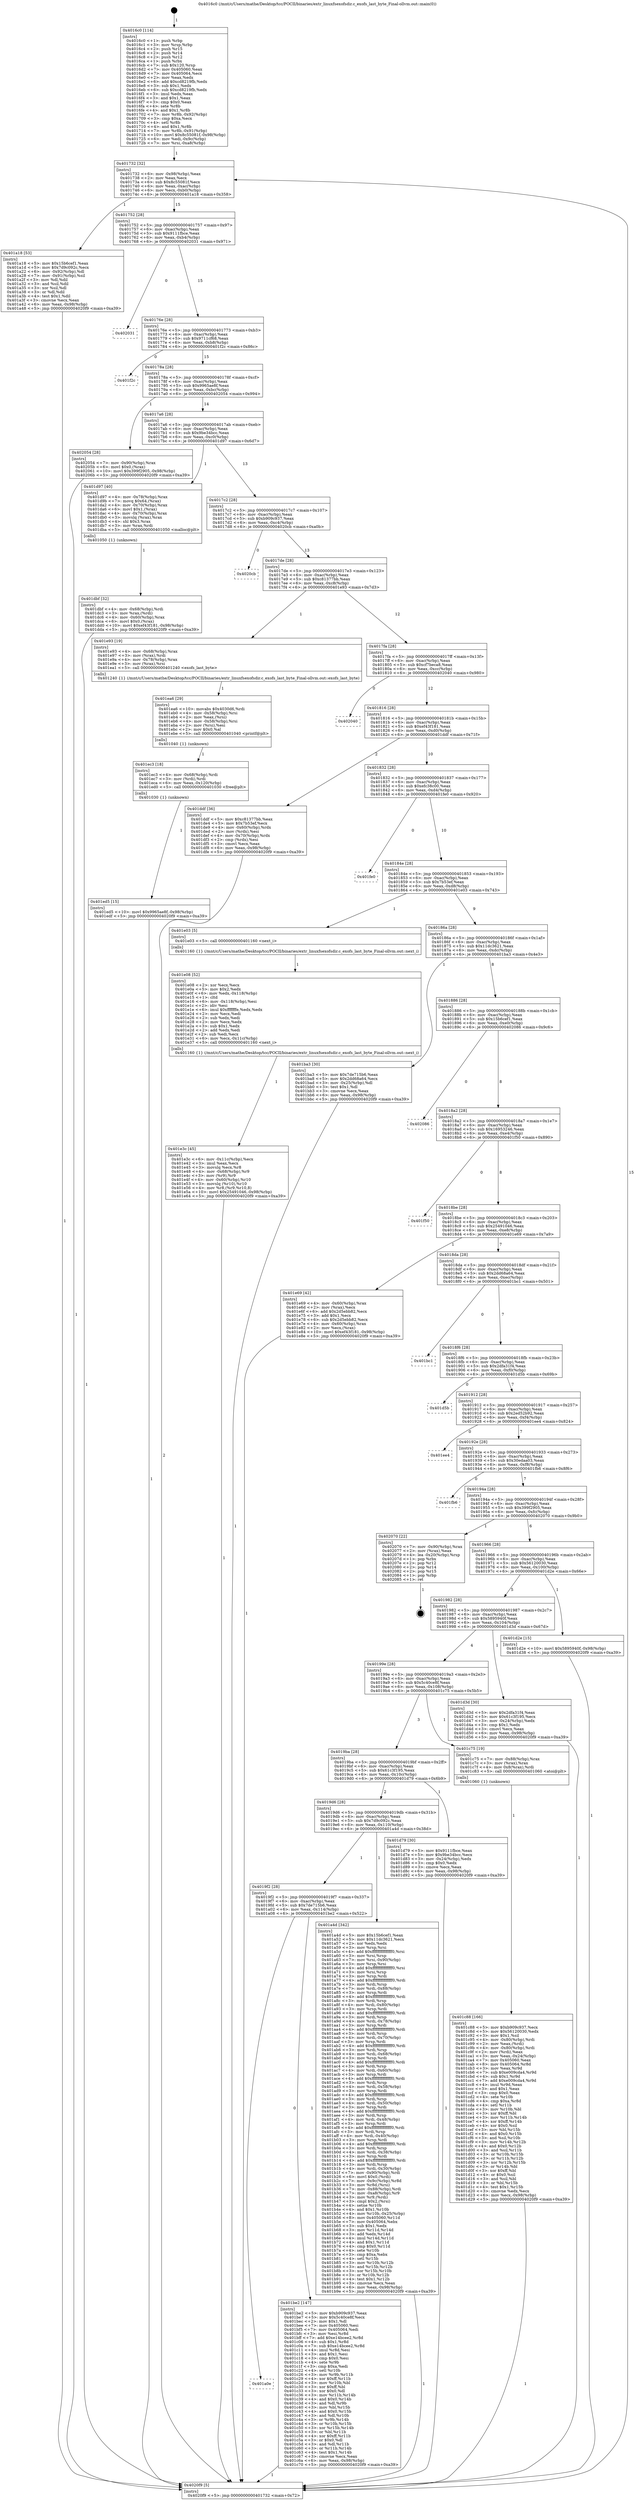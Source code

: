 digraph "0x4016c0" {
  label = "0x4016c0 (/mnt/c/Users/mathe/Desktop/tcc/POCII/binaries/extr_linuxfsexofsdir.c_exofs_last_byte_Final-ollvm.out::main(0))"
  labelloc = "t"
  node[shape=record]

  Entry [label="",width=0.3,height=0.3,shape=circle,fillcolor=black,style=filled]
  "0x401732" [label="{
     0x401732 [32]\l
     | [instrs]\l
     &nbsp;&nbsp;0x401732 \<+6\>: mov -0x98(%rbp),%eax\l
     &nbsp;&nbsp;0x401738 \<+2\>: mov %eax,%ecx\l
     &nbsp;&nbsp;0x40173a \<+6\>: sub $0x8c55081f,%ecx\l
     &nbsp;&nbsp;0x401740 \<+6\>: mov %eax,-0xac(%rbp)\l
     &nbsp;&nbsp;0x401746 \<+6\>: mov %ecx,-0xb0(%rbp)\l
     &nbsp;&nbsp;0x40174c \<+6\>: je 0000000000401a18 \<main+0x358\>\l
  }"]
  "0x401a18" [label="{
     0x401a18 [53]\l
     | [instrs]\l
     &nbsp;&nbsp;0x401a18 \<+5\>: mov $0x15b6cef1,%eax\l
     &nbsp;&nbsp;0x401a1d \<+5\>: mov $0x7d9c092c,%ecx\l
     &nbsp;&nbsp;0x401a22 \<+6\>: mov -0x92(%rbp),%dl\l
     &nbsp;&nbsp;0x401a28 \<+7\>: mov -0x91(%rbp),%sil\l
     &nbsp;&nbsp;0x401a2f \<+3\>: mov %dl,%dil\l
     &nbsp;&nbsp;0x401a32 \<+3\>: and %sil,%dil\l
     &nbsp;&nbsp;0x401a35 \<+3\>: xor %sil,%dl\l
     &nbsp;&nbsp;0x401a38 \<+3\>: or %dl,%dil\l
     &nbsp;&nbsp;0x401a3b \<+4\>: test $0x1,%dil\l
     &nbsp;&nbsp;0x401a3f \<+3\>: cmovne %ecx,%eax\l
     &nbsp;&nbsp;0x401a42 \<+6\>: mov %eax,-0x98(%rbp)\l
     &nbsp;&nbsp;0x401a48 \<+5\>: jmp 00000000004020f9 \<main+0xa39\>\l
  }"]
  "0x401752" [label="{
     0x401752 [28]\l
     | [instrs]\l
     &nbsp;&nbsp;0x401752 \<+5\>: jmp 0000000000401757 \<main+0x97\>\l
     &nbsp;&nbsp;0x401757 \<+6\>: mov -0xac(%rbp),%eax\l
     &nbsp;&nbsp;0x40175d \<+5\>: sub $0x9111fbce,%eax\l
     &nbsp;&nbsp;0x401762 \<+6\>: mov %eax,-0xb4(%rbp)\l
     &nbsp;&nbsp;0x401768 \<+6\>: je 0000000000402031 \<main+0x971\>\l
  }"]
  "0x4020f9" [label="{
     0x4020f9 [5]\l
     | [instrs]\l
     &nbsp;&nbsp;0x4020f9 \<+5\>: jmp 0000000000401732 \<main+0x72\>\l
  }"]
  "0x4016c0" [label="{
     0x4016c0 [114]\l
     | [instrs]\l
     &nbsp;&nbsp;0x4016c0 \<+1\>: push %rbp\l
     &nbsp;&nbsp;0x4016c1 \<+3\>: mov %rsp,%rbp\l
     &nbsp;&nbsp;0x4016c4 \<+2\>: push %r15\l
     &nbsp;&nbsp;0x4016c6 \<+2\>: push %r14\l
     &nbsp;&nbsp;0x4016c8 \<+2\>: push %r12\l
     &nbsp;&nbsp;0x4016ca \<+1\>: push %rbx\l
     &nbsp;&nbsp;0x4016cb \<+7\>: sub $0x120,%rsp\l
     &nbsp;&nbsp;0x4016d2 \<+7\>: mov 0x405060,%eax\l
     &nbsp;&nbsp;0x4016d9 \<+7\>: mov 0x405064,%ecx\l
     &nbsp;&nbsp;0x4016e0 \<+2\>: mov %eax,%edx\l
     &nbsp;&nbsp;0x4016e2 \<+6\>: add $0xcd8219fb,%edx\l
     &nbsp;&nbsp;0x4016e8 \<+3\>: sub $0x1,%edx\l
     &nbsp;&nbsp;0x4016eb \<+6\>: sub $0xcd8219fb,%edx\l
     &nbsp;&nbsp;0x4016f1 \<+3\>: imul %edx,%eax\l
     &nbsp;&nbsp;0x4016f4 \<+3\>: and $0x1,%eax\l
     &nbsp;&nbsp;0x4016f7 \<+3\>: cmp $0x0,%eax\l
     &nbsp;&nbsp;0x4016fa \<+4\>: sete %r8b\l
     &nbsp;&nbsp;0x4016fe \<+4\>: and $0x1,%r8b\l
     &nbsp;&nbsp;0x401702 \<+7\>: mov %r8b,-0x92(%rbp)\l
     &nbsp;&nbsp;0x401709 \<+3\>: cmp $0xa,%ecx\l
     &nbsp;&nbsp;0x40170c \<+4\>: setl %r8b\l
     &nbsp;&nbsp;0x401710 \<+4\>: and $0x1,%r8b\l
     &nbsp;&nbsp;0x401714 \<+7\>: mov %r8b,-0x91(%rbp)\l
     &nbsp;&nbsp;0x40171b \<+10\>: movl $0x8c55081f,-0x98(%rbp)\l
     &nbsp;&nbsp;0x401725 \<+6\>: mov %edi,-0x9c(%rbp)\l
     &nbsp;&nbsp;0x40172b \<+7\>: mov %rsi,-0xa8(%rbp)\l
  }"]
  Exit [label="",width=0.3,height=0.3,shape=circle,fillcolor=black,style=filled,peripheries=2]
  "0x402031" [label="{
     0x402031\l
  }", style=dashed]
  "0x40176e" [label="{
     0x40176e [28]\l
     | [instrs]\l
     &nbsp;&nbsp;0x40176e \<+5\>: jmp 0000000000401773 \<main+0xb3\>\l
     &nbsp;&nbsp;0x401773 \<+6\>: mov -0xac(%rbp),%eax\l
     &nbsp;&nbsp;0x401779 \<+5\>: sub $0x9711cf68,%eax\l
     &nbsp;&nbsp;0x40177e \<+6\>: mov %eax,-0xb8(%rbp)\l
     &nbsp;&nbsp;0x401784 \<+6\>: je 0000000000401f2c \<main+0x86c\>\l
  }"]
  "0x401ed5" [label="{
     0x401ed5 [15]\l
     | [instrs]\l
     &nbsp;&nbsp;0x401ed5 \<+10\>: movl $0x9965ae8f,-0x98(%rbp)\l
     &nbsp;&nbsp;0x401edf \<+5\>: jmp 00000000004020f9 \<main+0xa39\>\l
  }"]
  "0x401f2c" [label="{
     0x401f2c\l
  }", style=dashed]
  "0x40178a" [label="{
     0x40178a [28]\l
     | [instrs]\l
     &nbsp;&nbsp;0x40178a \<+5\>: jmp 000000000040178f \<main+0xcf\>\l
     &nbsp;&nbsp;0x40178f \<+6\>: mov -0xac(%rbp),%eax\l
     &nbsp;&nbsp;0x401795 \<+5\>: sub $0x9965ae8f,%eax\l
     &nbsp;&nbsp;0x40179a \<+6\>: mov %eax,-0xbc(%rbp)\l
     &nbsp;&nbsp;0x4017a0 \<+6\>: je 0000000000402054 \<main+0x994\>\l
  }"]
  "0x401ec3" [label="{
     0x401ec3 [18]\l
     | [instrs]\l
     &nbsp;&nbsp;0x401ec3 \<+4\>: mov -0x68(%rbp),%rdi\l
     &nbsp;&nbsp;0x401ec7 \<+3\>: mov (%rdi),%rdi\l
     &nbsp;&nbsp;0x401eca \<+6\>: mov %eax,-0x120(%rbp)\l
     &nbsp;&nbsp;0x401ed0 \<+5\>: call 0000000000401030 \<free@plt\>\l
     | [calls]\l
     &nbsp;&nbsp;0x401030 \{1\} (unknown)\l
  }"]
  "0x402054" [label="{
     0x402054 [28]\l
     | [instrs]\l
     &nbsp;&nbsp;0x402054 \<+7\>: mov -0x90(%rbp),%rax\l
     &nbsp;&nbsp;0x40205b \<+6\>: movl $0x0,(%rax)\l
     &nbsp;&nbsp;0x402061 \<+10\>: movl $0x399f2905,-0x98(%rbp)\l
     &nbsp;&nbsp;0x40206b \<+5\>: jmp 00000000004020f9 \<main+0xa39\>\l
  }"]
  "0x4017a6" [label="{
     0x4017a6 [28]\l
     | [instrs]\l
     &nbsp;&nbsp;0x4017a6 \<+5\>: jmp 00000000004017ab \<main+0xeb\>\l
     &nbsp;&nbsp;0x4017ab \<+6\>: mov -0xac(%rbp),%eax\l
     &nbsp;&nbsp;0x4017b1 \<+5\>: sub $0x9be34bcc,%eax\l
     &nbsp;&nbsp;0x4017b6 \<+6\>: mov %eax,-0xc0(%rbp)\l
     &nbsp;&nbsp;0x4017bc \<+6\>: je 0000000000401d97 \<main+0x6d7\>\l
  }"]
  "0x401ea6" [label="{
     0x401ea6 [29]\l
     | [instrs]\l
     &nbsp;&nbsp;0x401ea6 \<+10\>: movabs $0x4030d6,%rdi\l
     &nbsp;&nbsp;0x401eb0 \<+4\>: mov -0x58(%rbp),%rsi\l
     &nbsp;&nbsp;0x401eb4 \<+2\>: mov %eax,(%rsi)\l
     &nbsp;&nbsp;0x401eb6 \<+4\>: mov -0x58(%rbp),%rsi\l
     &nbsp;&nbsp;0x401eba \<+2\>: mov (%rsi),%esi\l
     &nbsp;&nbsp;0x401ebc \<+2\>: mov $0x0,%al\l
     &nbsp;&nbsp;0x401ebe \<+5\>: call 0000000000401040 \<printf@plt\>\l
     | [calls]\l
     &nbsp;&nbsp;0x401040 \{1\} (unknown)\l
  }"]
  "0x401d97" [label="{
     0x401d97 [40]\l
     | [instrs]\l
     &nbsp;&nbsp;0x401d97 \<+4\>: mov -0x78(%rbp),%rax\l
     &nbsp;&nbsp;0x401d9b \<+7\>: movq $0x64,(%rax)\l
     &nbsp;&nbsp;0x401da2 \<+4\>: mov -0x70(%rbp),%rax\l
     &nbsp;&nbsp;0x401da6 \<+6\>: movl $0x1,(%rax)\l
     &nbsp;&nbsp;0x401dac \<+4\>: mov -0x70(%rbp),%rax\l
     &nbsp;&nbsp;0x401db0 \<+3\>: movslq (%rax),%rax\l
     &nbsp;&nbsp;0x401db3 \<+4\>: shl $0x3,%rax\l
     &nbsp;&nbsp;0x401db7 \<+3\>: mov %rax,%rdi\l
     &nbsp;&nbsp;0x401dba \<+5\>: call 0000000000401050 \<malloc@plt\>\l
     | [calls]\l
     &nbsp;&nbsp;0x401050 \{1\} (unknown)\l
  }"]
  "0x4017c2" [label="{
     0x4017c2 [28]\l
     | [instrs]\l
     &nbsp;&nbsp;0x4017c2 \<+5\>: jmp 00000000004017c7 \<main+0x107\>\l
     &nbsp;&nbsp;0x4017c7 \<+6\>: mov -0xac(%rbp),%eax\l
     &nbsp;&nbsp;0x4017cd \<+5\>: sub $0xb909c937,%eax\l
     &nbsp;&nbsp;0x4017d2 \<+6\>: mov %eax,-0xc4(%rbp)\l
     &nbsp;&nbsp;0x4017d8 \<+6\>: je 00000000004020cb \<main+0xa0b\>\l
  }"]
  "0x401e3c" [label="{
     0x401e3c [45]\l
     | [instrs]\l
     &nbsp;&nbsp;0x401e3c \<+6\>: mov -0x11c(%rbp),%ecx\l
     &nbsp;&nbsp;0x401e42 \<+3\>: imul %eax,%ecx\l
     &nbsp;&nbsp;0x401e45 \<+3\>: movslq %ecx,%r8\l
     &nbsp;&nbsp;0x401e48 \<+4\>: mov -0x68(%rbp),%r9\l
     &nbsp;&nbsp;0x401e4c \<+3\>: mov (%r9),%r9\l
     &nbsp;&nbsp;0x401e4f \<+4\>: mov -0x60(%rbp),%r10\l
     &nbsp;&nbsp;0x401e53 \<+3\>: movslq (%r10),%r10\l
     &nbsp;&nbsp;0x401e56 \<+4\>: mov %r8,(%r9,%r10,8)\l
     &nbsp;&nbsp;0x401e5a \<+10\>: movl $0x25491046,-0x98(%rbp)\l
     &nbsp;&nbsp;0x401e64 \<+5\>: jmp 00000000004020f9 \<main+0xa39\>\l
  }"]
  "0x4020cb" [label="{
     0x4020cb\l
  }", style=dashed]
  "0x4017de" [label="{
     0x4017de [28]\l
     | [instrs]\l
     &nbsp;&nbsp;0x4017de \<+5\>: jmp 00000000004017e3 \<main+0x123\>\l
     &nbsp;&nbsp;0x4017e3 \<+6\>: mov -0xac(%rbp),%eax\l
     &nbsp;&nbsp;0x4017e9 \<+5\>: sub $0xc81377bb,%eax\l
     &nbsp;&nbsp;0x4017ee \<+6\>: mov %eax,-0xc8(%rbp)\l
     &nbsp;&nbsp;0x4017f4 \<+6\>: je 0000000000401e93 \<main+0x7d3\>\l
  }"]
  "0x401e08" [label="{
     0x401e08 [52]\l
     | [instrs]\l
     &nbsp;&nbsp;0x401e08 \<+2\>: xor %ecx,%ecx\l
     &nbsp;&nbsp;0x401e0a \<+5\>: mov $0x2,%edx\l
     &nbsp;&nbsp;0x401e0f \<+6\>: mov %edx,-0x118(%rbp)\l
     &nbsp;&nbsp;0x401e15 \<+1\>: cltd\l
     &nbsp;&nbsp;0x401e16 \<+6\>: mov -0x118(%rbp),%esi\l
     &nbsp;&nbsp;0x401e1c \<+2\>: idiv %esi\l
     &nbsp;&nbsp;0x401e1e \<+6\>: imul $0xfffffffe,%edx,%edx\l
     &nbsp;&nbsp;0x401e24 \<+2\>: mov %ecx,%edi\l
     &nbsp;&nbsp;0x401e26 \<+2\>: sub %edx,%edi\l
     &nbsp;&nbsp;0x401e28 \<+2\>: mov %ecx,%edx\l
     &nbsp;&nbsp;0x401e2a \<+3\>: sub $0x1,%edx\l
     &nbsp;&nbsp;0x401e2d \<+2\>: add %edx,%edi\l
     &nbsp;&nbsp;0x401e2f \<+2\>: sub %edi,%ecx\l
     &nbsp;&nbsp;0x401e31 \<+6\>: mov %ecx,-0x11c(%rbp)\l
     &nbsp;&nbsp;0x401e37 \<+5\>: call 0000000000401160 \<next_i\>\l
     | [calls]\l
     &nbsp;&nbsp;0x401160 \{1\} (/mnt/c/Users/mathe/Desktop/tcc/POCII/binaries/extr_linuxfsexofsdir.c_exofs_last_byte_Final-ollvm.out::next_i)\l
  }"]
  "0x401e93" [label="{
     0x401e93 [19]\l
     | [instrs]\l
     &nbsp;&nbsp;0x401e93 \<+4\>: mov -0x68(%rbp),%rax\l
     &nbsp;&nbsp;0x401e97 \<+3\>: mov (%rax),%rdi\l
     &nbsp;&nbsp;0x401e9a \<+4\>: mov -0x78(%rbp),%rax\l
     &nbsp;&nbsp;0x401e9e \<+3\>: mov (%rax),%rsi\l
     &nbsp;&nbsp;0x401ea1 \<+5\>: call 0000000000401240 \<exofs_last_byte\>\l
     | [calls]\l
     &nbsp;&nbsp;0x401240 \{1\} (/mnt/c/Users/mathe/Desktop/tcc/POCII/binaries/extr_linuxfsexofsdir.c_exofs_last_byte_Final-ollvm.out::exofs_last_byte)\l
  }"]
  "0x4017fa" [label="{
     0x4017fa [28]\l
     | [instrs]\l
     &nbsp;&nbsp;0x4017fa \<+5\>: jmp 00000000004017ff \<main+0x13f\>\l
     &nbsp;&nbsp;0x4017ff \<+6\>: mov -0xac(%rbp),%eax\l
     &nbsp;&nbsp;0x401805 \<+5\>: sub $0xcf7beca8,%eax\l
     &nbsp;&nbsp;0x40180a \<+6\>: mov %eax,-0xcc(%rbp)\l
     &nbsp;&nbsp;0x401810 \<+6\>: je 0000000000402040 \<main+0x980\>\l
  }"]
  "0x401dbf" [label="{
     0x401dbf [32]\l
     | [instrs]\l
     &nbsp;&nbsp;0x401dbf \<+4\>: mov -0x68(%rbp),%rdi\l
     &nbsp;&nbsp;0x401dc3 \<+3\>: mov %rax,(%rdi)\l
     &nbsp;&nbsp;0x401dc6 \<+4\>: mov -0x60(%rbp),%rax\l
     &nbsp;&nbsp;0x401dca \<+6\>: movl $0x0,(%rax)\l
     &nbsp;&nbsp;0x401dd0 \<+10\>: movl $0xef43f181,-0x98(%rbp)\l
     &nbsp;&nbsp;0x401dda \<+5\>: jmp 00000000004020f9 \<main+0xa39\>\l
  }"]
  "0x402040" [label="{
     0x402040\l
  }", style=dashed]
  "0x401816" [label="{
     0x401816 [28]\l
     | [instrs]\l
     &nbsp;&nbsp;0x401816 \<+5\>: jmp 000000000040181b \<main+0x15b\>\l
     &nbsp;&nbsp;0x40181b \<+6\>: mov -0xac(%rbp),%eax\l
     &nbsp;&nbsp;0x401821 \<+5\>: sub $0xef43f181,%eax\l
     &nbsp;&nbsp;0x401826 \<+6\>: mov %eax,-0xd0(%rbp)\l
     &nbsp;&nbsp;0x40182c \<+6\>: je 0000000000401ddf \<main+0x71f\>\l
  }"]
  "0x401c88" [label="{
     0x401c88 [166]\l
     | [instrs]\l
     &nbsp;&nbsp;0x401c88 \<+5\>: mov $0xb909c937,%ecx\l
     &nbsp;&nbsp;0x401c8d \<+5\>: mov $0x56120030,%edx\l
     &nbsp;&nbsp;0x401c92 \<+3\>: mov $0x1,%sil\l
     &nbsp;&nbsp;0x401c95 \<+4\>: mov -0x80(%rbp),%rdi\l
     &nbsp;&nbsp;0x401c99 \<+2\>: mov %eax,(%rdi)\l
     &nbsp;&nbsp;0x401c9b \<+4\>: mov -0x80(%rbp),%rdi\l
     &nbsp;&nbsp;0x401c9f \<+2\>: mov (%rdi),%eax\l
     &nbsp;&nbsp;0x401ca1 \<+3\>: mov %eax,-0x24(%rbp)\l
     &nbsp;&nbsp;0x401ca4 \<+7\>: mov 0x405060,%eax\l
     &nbsp;&nbsp;0x401cab \<+8\>: mov 0x405064,%r8d\l
     &nbsp;&nbsp;0x401cb3 \<+3\>: mov %eax,%r9d\l
     &nbsp;&nbsp;0x401cb6 \<+7\>: sub $0xe009cda4,%r9d\l
     &nbsp;&nbsp;0x401cbd \<+4\>: sub $0x1,%r9d\l
     &nbsp;&nbsp;0x401cc1 \<+7\>: add $0xe009cda4,%r9d\l
     &nbsp;&nbsp;0x401cc8 \<+4\>: imul %r9d,%eax\l
     &nbsp;&nbsp;0x401ccc \<+3\>: and $0x1,%eax\l
     &nbsp;&nbsp;0x401ccf \<+3\>: cmp $0x0,%eax\l
     &nbsp;&nbsp;0x401cd2 \<+4\>: sete %r10b\l
     &nbsp;&nbsp;0x401cd6 \<+4\>: cmp $0xa,%r8d\l
     &nbsp;&nbsp;0x401cda \<+4\>: setl %r11b\l
     &nbsp;&nbsp;0x401cde \<+3\>: mov %r10b,%bl\l
     &nbsp;&nbsp;0x401ce1 \<+3\>: xor $0xff,%bl\l
     &nbsp;&nbsp;0x401ce4 \<+3\>: mov %r11b,%r14b\l
     &nbsp;&nbsp;0x401ce7 \<+4\>: xor $0xff,%r14b\l
     &nbsp;&nbsp;0x401ceb \<+4\>: xor $0x0,%sil\l
     &nbsp;&nbsp;0x401cef \<+3\>: mov %bl,%r15b\l
     &nbsp;&nbsp;0x401cf2 \<+4\>: and $0x0,%r15b\l
     &nbsp;&nbsp;0x401cf6 \<+3\>: and %sil,%r10b\l
     &nbsp;&nbsp;0x401cf9 \<+3\>: mov %r14b,%r12b\l
     &nbsp;&nbsp;0x401cfc \<+4\>: and $0x0,%r12b\l
     &nbsp;&nbsp;0x401d00 \<+3\>: and %sil,%r11b\l
     &nbsp;&nbsp;0x401d03 \<+3\>: or %r10b,%r15b\l
     &nbsp;&nbsp;0x401d06 \<+3\>: or %r11b,%r12b\l
     &nbsp;&nbsp;0x401d09 \<+3\>: xor %r12b,%r15b\l
     &nbsp;&nbsp;0x401d0c \<+3\>: or %r14b,%bl\l
     &nbsp;&nbsp;0x401d0f \<+3\>: xor $0xff,%bl\l
     &nbsp;&nbsp;0x401d12 \<+4\>: or $0x0,%sil\l
     &nbsp;&nbsp;0x401d16 \<+3\>: and %sil,%bl\l
     &nbsp;&nbsp;0x401d19 \<+3\>: or %bl,%r15b\l
     &nbsp;&nbsp;0x401d1c \<+4\>: test $0x1,%r15b\l
     &nbsp;&nbsp;0x401d20 \<+3\>: cmovne %edx,%ecx\l
     &nbsp;&nbsp;0x401d23 \<+6\>: mov %ecx,-0x98(%rbp)\l
     &nbsp;&nbsp;0x401d29 \<+5\>: jmp 00000000004020f9 \<main+0xa39\>\l
  }"]
  "0x401ddf" [label="{
     0x401ddf [36]\l
     | [instrs]\l
     &nbsp;&nbsp;0x401ddf \<+5\>: mov $0xc81377bb,%eax\l
     &nbsp;&nbsp;0x401de4 \<+5\>: mov $0x7b53ef,%ecx\l
     &nbsp;&nbsp;0x401de9 \<+4\>: mov -0x60(%rbp),%rdx\l
     &nbsp;&nbsp;0x401ded \<+2\>: mov (%rdx),%esi\l
     &nbsp;&nbsp;0x401def \<+4\>: mov -0x70(%rbp),%rdx\l
     &nbsp;&nbsp;0x401df3 \<+2\>: cmp (%rdx),%esi\l
     &nbsp;&nbsp;0x401df5 \<+3\>: cmovl %ecx,%eax\l
     &nbsp;&nbsp;0x401df8 \<+6\>: mov %eax,-0x98(%rbp)\l
     &nbsp;&nbsp;0x401dfe \<+5\>: jmp 00000000004020f9 \<main+0xa39\>\l
  }"]
  "0x401832" [label="{
     0x401832 [28]\l
     | [instrs]\l
     &nbsp;&nbsp;0x401832 \<+5\>: jmp 0000000000401837 \<main+0x177\>\l
     &nbsp;&nbsp;0x401837 \<+6\>: mov -0xac(%rbp),%eax\l
     &nbsp;&nbsp;0x40183d \<+5\>: sub $0xefc38c00,%eax\l
     &nbsp;&nbsp;0x401842 \<+6\>: mov %eax,-0xd4(%rbp)\l
     &nbsp;&nbsp;0x401848 \<+6\>: je 0000000000401fe0 \<main+0x920\>\l
  }"]
  "0x401a0e" [label="{
     0x401a0e\l
  }", style=dashed]
  "0x401fe0" [label="{
     0x401fe0\l
  }", style=dashed]
  "0x40184e" [label="{
     0x40184e [28]\l
     | [instrs]\l
     &nbsp;&nbsp;0x40184e \<+5\>: jmp 0000000000401853 \<main+0x193\>\l
     &nbsp;&nbsp;0x401853 \<+6\>: mov -0xac(%rbp),%eax\l
     &nbsp;&nbsp;0x401859 \<+5\>: sub $0x7b53ef,%eax\l
     &nbsp;&nbsp;0x40185e \<+6\>: mov %eax,-0xd8(%rbp)\l
     &nbsp;&nbsp;0x401864 \<+6\>: je 0000000000401e03 \<main+0x743\>\l
  }"]
  "0x401be2" [label="{
     0x401be2 [147]\l
     | [instrs]\l
     &nbsp;&nbsp;0x401be2 \<+5\>: mov $0xb909c937,%eax\l
     &nbsp;&nbsp;0x401be7 \<+5\>: mov $0x5c40ce8f,%ecx\l
     &nbsp;&nbsp;0x401bec \<+2\>: mov $0x1,%dl\l
     &nbsp;&nbsp;0x401bee \<+7\>: mov 0x405060,%esi\l
     &nbsp;&nbsp;0x401bf5 \<+7\>: mov 0x405064,%edi\l
     &nbsp;&nbsp;0x401bfc \<+3\>: mov %esi,%r8d\l
     &nbsp;&nbsp;0x401bff \<+7\>: add $0xe14bcee2,%r8d\l
     &nbsp;&nbsp;0x401c06 \<+4\>: sub $0x1,%r8d\l
     &nbsp;&nbsp;0x401c0a \<+7\>: sub $0xe14bcee2,%r8d\l
     &nbsp;&nbsp;0x401c11 \<+4\>: imul %r8d,%esi\l
     &nbsp;&nbsp;0x401c15 \<+3\>: and $0x1,%esi\l
     &nbsp;&nbsp;0x401c18 \<+3\>: cmp $0x0,%esi\l
     &nbsp;&nbsp;0x401c1b \<+4\>: sete %r9b\l
     &nbsp;&nbsp;0x401c1f \<+3\>: cmp $0xa,%edi\l
     &nbsp;&nbsp;0x401c22 \<+4\>: setl %r10b\l
     &nbsp;&nbsp;0x401c26 \<+3\>: mov %r9b,%r11b\l
     &nbsp;&nbsp;0x401c29 \<+4\>: xor $0xff,%r11b\l
     &nbsp;&nbsp;0x401c2d \<+3\>: mov %r10b,%bl\l
     &nbsp;&nbsp;0x401c30 \<+3\>: xor $0xff,%bl\l
     &nbsp;&nbsp;0x401c33 \<+3\>: xor $0x0,%dl\l
     &nbsp;&nbsp;0x401c36 \<+3\>: mov %r11b,%r14b\l
     &nbsp;&nbsp;0x401c39 \<+4\>: and $0x0,%r14b\l
     &nbsp;&nbsp;0x401c3d \<+3\>: and %dl,%r9b\l
     &nbsp;&nbsp;0x401c40 \<+3\>: mov %bl,%r15b\l
     &nbsp;&nbsp;0x401c43 \<+4\>: and $0x0,%r15b\l
     &nbsp;&nbsp;0x401c47 \<+3\>: and %dl,%r10b\l
     &nbsp;&nbsp;0x401c4a \<+3\>: or %r9b,%r14b\l
     &nbsp;&nbsp;0x401c4d \<+3\>: or %r10b,%r15b\l
     &nbsp;&nbsp;0x401c50 \<+3\>: xor %r15b,%r14b\l
     &nbsp;&nbsp;0x401c53 \<+3\>: or %bl,%r11b\l
     &nbsp;&nbsp;0x401c56 \<+4\>: xor $0xff,%r11b\l
     &nbsp;&nbsp;0x401c5a \<+3\>: or $0x0,%dl\l
     &nbsp;&nbsp;0x401c5d \<+3\>: and %dl,%r11b\l
     &nbsp;&nbsp;0x401c60 \<+3\>: or %r11b,%r14b\l
     &nbsp;&nbsp;0x401c63 \<+4\>: test $0x1,%r14b\l
     &nbsp;&nbsp;0x401c67 \<+3\>: cmovne %ecx,%eax\l
     &nbsp;&nbsp;0x401c6a \<+6\>: mov %eax,-0x98(%rbp)\l
     &nbsp;&nbsp;0x401c70 \<+5\>: jmp 00000000004020f9 \<main+0xa39\>\l
  }"]
  "0x401e03" [label="{
     0x401e03 [5]\l
     | [instrs]\l
     &nbsp;&nbsp;0x401e03 \<+5\>: call 0000000000401160 \<next_i\>\l
     | [calls]\l
     &nbsp;&nbsp;0x401160 \{1\} (/mnt/c/Users/mathe/Desktop/tcc/POCII/binaries/extr_linuxfsexofsdir.c_exofs_last_byte_Final-ollvm.out::next_i)\l
  }"]
  "0x40186a" [label="{
     0x40186a [28]\l
     | [instrs]\l
     &nbsp;&nbsp;0x40186a \<+5\>: jmp 000000000040186f \<main+0x1af\>\l
     &nbsp;&nbsp;0x40186f \<+6\>: mov -0xac(%rbp),%eax\l
     &nbsp;&nbsp;0x401875 \<+5\>: sub $0x11dc3621,%eax\l
     &nbsp;&nbsp;0x40187a \<+6\>: mov %eax,-0xdc(%rbp)\l
     &nbsp;&nbsp;0x401880 \<+6\>: je 0000000000401ba3 \<main+0x4e3\>\l
  }"]
  "0x4019f2" [label="{
     0x4019f2 [28]\l
     | [instrs]\l
     &nbsp;&nbsp;0x4019f2 \<+5\>: jmp 00000000004019f7 \<main+0x337\>\l
     &nbsp;&nbsp;0x4019f7 \<+6\>: mov -0xac(%rbp),%eax\l
     &nbsp;&nbsp;0x4019fd \<+5\>: sub $0x7de715b6,%eax\l
     &nbsp;&nbsp;0x401a02 \<+6\>: mov %eax,-0x114(%rbp)\l
     &nbsp;&nbsp;0x401a08 \<+6\>: je 0000000000401be2 \<main+0x522\>\l
  }"]
  "0x401ba3" [label="{
     0x401ba3 [30]\l
     | [instrs]\l
     &nbsp;&nbsp;0x401ba3 \<+5\>: mov $0x7de715b6,%eax\l
     &nbsp;&nbsp;0x401ba8 \<+5\>: mov $0x2dd68a64,%ecx\l
     &nbsp;&nbsp;0x401bad \<+3\>: mov -0x25(%rbp),%dl\l
     &nbsp;&nbsp;0x401bb0 \<+3\>: test $0x1,%dl\l
     &nbsp;&nbsp;0x401bb3 \<+3\>: cmovne %ecx,%eax\l
     &nbsp;&nbsp;0x401bb6 \<+6\>: mov %eax,-0x98(%rbp)\l
     &nbsp;&nbsp;0x401bbc \<+5\>: jmp 00000000004020f9 \<main+0xa39\>\l
  }"]
  "0x401886" [label="{
     0x401886 [28]\l
     | [instrs]\l
     &nbsp;&nbsp;0x401886 \<+5\>: jmp 000000000040188b \<main+0x1cb\>\l
     &nbsp;&nbsp;0x40188b \<+6\>: mov -0xac(%rbp),%eax\l
     &nbsp;&nbsp;0x401891 \<+5\>: sub $0x15b6cef1,%eax\l
     &nbsp;&nbsp;0x401896 \<+6\>: mov %eax,-0xe0(%rbp)\l
     &nbsp;&nbsp;0x40189c \<+6\>: je 0000000000402086 \<main+0x9c6\>\l
  }"]
  "0x401a4d" [label="{
     0x401a4d [342]\l
     | [instrs]\l
     &nbsp;&nbsp;0x401a4d \<+5\>: mov $0x15b6cef1,%eax\l
     &nbsp;&nbsp;0x401a52 \<+5\>: mov $0x11dc3621,%ecx\l
     &nbsp;&nbsp;0x401a57 \<+2\>: xor %edx,%edx\l
     &nbsp;&nbsp;0x401a59 \<+3\>: mov %rsp,%rsi\l
     &nbsp;&nbsp;0x401a5c \<+4\>: add $0xfffffffffffffff0,%rsi\l
     &nbsp;&nbsp;0x401a60 \<+3\>: mov %rsi,%rsp\l
     &nbsp;&nbsp;0x401a63 \<+7\>: mov %rsi,-0x90(%rbp)\l
     &nbsp;&nbsp;0x401a6a \<+3\>: mov %rsp,%rsi\l
     &nbsp;&nbsp;0x401a6d \<+4\>: add $0xfffffffffffffff0,%rsi\l
     &nbsp;&nbsp;0x401a71 \<+3\>: mov %rsi,%rsp\l
     &nbsp;&nbsp;0x401a74 \<+3\>: mov %rsp,%rdi\l
     &nbsp;&nbsp;0x401a77 \<+4\>: add $0xfffffffffffffff0,%rdi\l
     &nbsp;&nbsp;0x401a7b \<+3\>: mov %rdi,%rsp\l
     &nbsp;&nbsp;0x401a7e \<+7\>: mov %rdi,-0x88(%rbp)\l
     &nbsp;&nbsp;0x401a85 \<+3\>: mov %rsp,%rdi\l
     &nbsp;&nbsp;0x401a88 \<+4\>: add $0xfffffffffffffff0,%rdi\l
     &nbsp;&nbsp;0x401a8c \<+3\>: mov %rdi,%rsp\l
     &nbsp;&nbsp;0x401a8f \<+4\>: mov %rdi,-0x80(%rbp)\l
     &nbsp;&nbsp;0x401a93 \<+3\>: mov %rsp,%rdi\l
     &nbsp;&nbsp;0x401a96 \<+4\>: add $0xfffffffffffffff0,%rdi\l
     &nbsp;&nbsp;0x401a9a \<+3\>: mov %rdi,%rsp\l
     &nbsp;&nbsp;0x401a9d \<+4\>: mov %rdi,-0x78(%rbp)\l
     &nbsp;&nbsp;0x401aa1 \<+3\>: mov %rsp,%rdi\l
     &nbsp;&nbsp;0x401aa4 \<+4\>: add $0xfffffffffffffff0,%rdi\l
     &nbsp;&nbsp;0x401aa8 \<+3\>: mov %rdi,%rsp\l
     &nbsp;&nbsp;0x401aab \<+4\>: mov %rdi,-0x70(%rbp)\l
     &nbsp;&nbsp;0x401aaf \<+3\>: mov %rsp,%rdi\l
     &nbsp;&nbsp;0x401ab2 \<+4\>: add $0xfffffffffffffff0,%rdi\l
     &nbsp;&nbsp;0x401ab6 \<+3\>: mov %rdi,%rsp\l
     &nbsp;&nbsp;0x401ab9 \<+4\>: mov %rdi,-0x68(%rbp)\l
     &nbsp;&nbsp;0x401abd \<+3\>: mov %rsp,%rdi\l
     &nbsp;&nbsp;0x401ac0 \<+4\>: add $0xfffffffffffffff0,%rdi\l
     &nbsp;&nbsp;0x401ac4 \<+3\>: mov %rdi,%rsp\l
     &nbsp;&nbsp;0x401ac7 \<+4\>: mov %rdi,-0x60(%rbp)\l
     &nbsp;&nbsp;0x401acb \<+3\>: mov %rsp,%rdi\l
     &nbsp;&nbsp;0x401ace \<+4\>: add $0xfffffffffffffff0,%rdi\l
     &nbsp;&nbsp;0x401ad2 \<+3\>: mov %rdi,%rsp\l
     &nbsp;&nbsp;0x401ad5 \<+4\>: mov %rdi,-0x58(%rbp)\l
     &nbsp;&nbsp;0x401ad9 \<+3\>: mov %rsp,%rdi\l
     &nbsp;&nbsp;0x401adc \<+4\>: add $0xfffffffffffffff0,%rdi\l
     &nbsp;&nbsp;0x401ae0 \<+3\>: mov %rdi,%rsp\l
     &nbsp;&nbsp;0x401ae3 \<+4\>: mov %rdi,-0x50(%rbp)\l
     &nbsp;&nbsp;0x401ae7 \<+3\>: mov %rsp,%rdi\l
     &nbsp;&nbsp;0x401aea \<+4\>: add $0xfffffffffffffff0,%rdi\l
     &nbsp;&nbsp;0x401aee \<+3\>: mov %rdi,%rsp\l
     &nbsp;&nbsp;0x401af1 \<+4\>: mov %rdi,-0x48(%rbp)\l
     &nbsp;&nbsp;0x401af5 \<+3\>: mov %rsp,%rdi\l
     &nbsp;&nbsp;0x401af8 \<+4\>: add $0xfffffffffffffff0,%rdi\l
     &nbsp;&nbsp;0x401afc \<+3\>: mov %rdi,%rsp\l
     &nbsp;&nbsp;0x401aff \<+4\>: mov %rdi,-0x40(%rbp)\l
     &nbsp;&nbsp;0x401b03 \<+3\>: mov %rsp,%rdi\l
     &nbsp;&nbsp;0x401b06 \<+4\>: add $0xfffffffffffffff0,%rdi\l
     &nbsp;&nbsp;0x401b0a \<+3\>: mov %rdi,%rsp\l
     &nbsp;&nbsp;0x401b0d \<+4\>: mov %rdi,-0x38(%rbp)\l
     &nbsp;&nbsp;0x401b11 \<+3\>: mov %rsp,%rdi\l
     &nbsp;&nbsp;0x401b14 \<+4\>: add $0xfffffffffffffff0,%rdi\l
     &nbsp;&nbsp;0x401b18 \<+3\>: mov %rdi,%rsp\l
     &nbsp;&nbsp;0x401b1b \<+4\>: mov %rdi,-0x30(%rbp)\l
     &nbsp;&nbsp;0x401b1f \<+7\>: mov -0x90(%rbp),%rdi\l
     &nbsp;&nbsp;0x401b26 \<+6\>: movl $0x0,(%rdi)\l
     &nbsp;&nbsp;0x401b2c \<+7\>: mov -0x9c(%rbp),%r8d\l
     &nbsp;&nbsp;0x401b33 \<+3\>: mov %r8d,(%rsi)\l
     &nbsp;&nbsp;0x401b36 \<+7\>: mov -0x88(%rbp),%rdi\l
     &nbsp;&nbsp;0x401b3d \<+7\>: mov -0xa8(%rbp),%r9\l
     &nbsp;&nbsp;0x401b44 \<+3\>: mov %r9,(%rdi)\l
     &nbsp;&nbsp;0x401b47 \<+3\>: cmpl $0x2,(%rsi)\l
     &nbsp;&nbsp;0x401b4a \<+4\>: setne %r10b\l
     &nbsp;&nbsp;0x401b4e \<+4\>: and $0x1,%r10b\l
     &nbsp;&nbsp;0x401b52 \<+4\>: mov %r10b,-0x25(%rbp)\l
     &nbsp;&nbsp;0x401b56 \<+8\>: mov 0x405060,%r11d\l
     &nbsp;&nbsp;0x401b5e \<+7\>: mov 0x405064,%ebx\l
     &nbsp;&nbsp;0x401b65 \<+3\>: sub $0x1,%edx\l
     &nbsp;&nbsp;0x401b68 \<+3\>: mov %r11d,%r14d\l
     &nbsp;&nbsp;0x401b6b \<+3\>: add %edx,%r14d\l
     &nbsp;&nbsp;0x401b6e \<+4\>: imul %r14d,%r11d\l
     &nbsp;&nbsp;0x401b72 \<+4\>: and $0x1,%r11d\l
     &nbsp;&nbsp;0x401b76 \<+4\>: cmp $0x0,%r11d\l
     &nbsp;&nbsp;0x401b7a \<+4\>: sete %r10b\l
     &nbsp;&nbsp;0x401b7e \<+3\>: cmp $0xa,%ebx\l
     &nbsp;&nbsp;0x401b81 \<+4\>: setl %r15b\l
     &nbsp;&nbsp;0x401b85 \<+3\>: mov %r10b,%r12b\l
     &nbsp;&nbsp;0x401b88 \<+3\>: and %r15b,%r12b\l
     &nbsp;&nbsp;0x401b8b \<+3\>: xor %r15b,%r10b\l
     &nbsp;&nbsp;0x401b8e \<+3\>: or %r10b,%r12b\l
     &nbsp;&nbsp;0x401b91 \<+4\>: test $0x1,%r12b\l
     &nbsp;&nbsp;0x401b95 \<+3\>: cmovne %ecx,%eax\l
     &nbsp;&nbsp;0x401b98 \<+6\>: mov %eax,-0x98(%rbp)\l
     &nbsp;&nbsp;0x401b9e \<+5\>: jmp 00000000004020f9 \<main+0xa39\>\l
  }"]
  "0x402086" [label="{
     0x402086\l
  }", style=dashed]
  "0x4018a2" [label="{
     0x4018a2 [28]\l
     | [instrs]\l
     &nbsp;&nbsp;0x4018a2 \<+5\>: jmp 00000000004018a7 \<main+0x1e7\>\l
     &nbsp;&nbsp;0x4018a7 \<+6\>: mov -0xac(%rbp),%eax\l
     &nbsp;&nbsp;0x4018ad \<+5\>: sub $0x16953246,%eax\l
     &nbsp;&nbsp;0x4018b2 \<+6\>: mov %eax,-0xe4(%rbp)\l
     &nbsp;&nbsp;0x4018b8 \<+6\>: je 0000000000401f50 \<main+0x890\>\l
  }"]
  "0x4019d6" [label="{
     0x4019d6 [28]\l
     | [instrs]\l
     &nbsp;&nbsp;0x4019d6 \<+5\>: jmp 00000000004019db \<main+0x31b\>\l
     &nbsp;&nbsp;0x4019db \<+6\>: mov -0xac(%rbp),%eax\l
     &nbsp;&nbsp;0x4019e1 \<+5\>: sub $0x7d9c092c,%eax\l
     &nbsp;&nbsp;0x4019e6 \<+6\>: mov %eax,-0x110(%rbp)\l
     &nbsp;&nbsp;0x4019ec \<+6\>: je 0000000000401a4d \<main+0x38d\>\l
  }"]
  "0x401f50" [label="{
     0x401f50\l
  }", style=dashed]
  "0x4018be" [label="{
     0x4018be [28]\l
     | [instrs]\l
     &nbsp;&nbsp;0x4018be \<+5\>: jmp 00000000004018c3 \<main+0x203\>\l
     &nbsp;&nbsp;0x4018c3 \<+6\>: mov -0xac(%rbp),%eax\l
     &nbsp;&nbsp;0x4018c9 \<+5\>: sub $0x25491046,%eax\l
     &nbsp;&nbsp;0x4018ce \<+6\>: mov %eax,-0xe8(%rbp)\l
     &nbsp;&nbsp;0x4018d4 \<+6\>: je 0000000000401e69 \<main+0x7a9\>\l
  }"]
  "0x401d79" [label="{
     0x401d79 [30]\l
     | [instrs]\l
     &nbsp;&nbsp;0x401d79 \<+5\>: mov $0x9111fbce,%eax\l
     &nbsp;&nbsp;0x401d7e \<+5\>: mov $0x9be34bcc,%ecx\l
     &nbsp;&nbsp;0x401d83 \<+3\>: mov -0x24(%rbp),%edx\l
     &nbsp;&nbsp;0x401d86 \<+3\>: cmp $0x0,%edx\l
     &nbsp;&nbsp;0x401d89 \<+3\>: cmove %ecx,%eax\l
     &nbsp;&nbsp;0x401d8c \<+6\>: mov %eax,-0x98(%rbp)\l
     &nbsp;&nbsp;0x401d92 \<+5\>: jmp 00000000004020f9 \<main+0xa39\>\l
  }"]
  "0x401e69" [label="{
     0x401e69 [42]\l
     | [instrs]\l
     &nbsp;&nbsp;0x401e69 \<+4\>: mov -0x60(%rbp),%rax\l
     &nbsp;&nbsp;0x401e6d \<+2\>: mov (%rax),%ecx\l
     &nbsp;&nbsp;0x401e6f \<+6\>: add $0x2d5ebb82,%ecx\l
     &nbsp;&nbsp;0x401e75 \<+3\>: add $0x1,%ecx\l
     &nbsp;&nbsp;0x401e78 \<+6\>: sub $0x2d5ebb82,%ecx\l
     &nbsp;&nbsp;0x401e7e \<+4\>: mov -0x60(%rbp),%rax\l
     &nbsp;&nbsp;0x401e82 \<+2\>: mov %ecx,(%rax)\l
     &nbsp;&nbsp;0x401e84 \<+10\>: movl $0xef43f181,-0x98(%rbp)\l
     &nbsp;&nbsp;0x401e8e \<+5\>: jmp 00000000004020f9 \<main+0xa39\>\l
  }"]
  "0x4018da" [label="{
     0x4018da [28]\l
     | [instrs]\l
     &nbsp;&nbsp;0x4018da \<+5\>: jmp 00000000004018df \<main+0x21f\>\l
     &nbsp;&nbsp;0x4018df \<+6\>: mov -0xac(%rbp),%eax\l
     &nbsp;&nbsp;0x4018e5 \<+5\>: sub $0x2dd68a64,%eax\l
     &nbsp;&nbsp;0x4018ea \<+6\>: mov %eax,-0xec(%rbp)\l
     &nbsp;&nbsp;0x4018f0 \<+6\>: je 0000000000401bc1 \<main+0x501\>\l
  }"]
  "0x4019ba" [label="{
     0x4019ba [28]\l
     | [instrs]\l
     &nbsp;&nbsp;0x4019ba \<+5\>: jmp 00000000004019bf \<main+0x2ff\>\l
     &nbsp;&nbsp;0x4019bf \<+6\>: mov -0xac(%rbp),%eax\l
     &nbsp;&nbsp;0x4019c5 \<+5\>: sub $0x61c3f195,%eax\l
     &nbsp;&nbsp;0x4019ca \<+6\>: mov %eax,-0x10c(%rbp)\l
     &nbsp;&nbsp;0x4019d0 \<+6\>: je 0000000000401d79 \<main+0x6b9\>\l
  }"]
  "0x401bc1" [label="{
     0x401bc1\l
  }", style=dashed]
  "0x4018f6" [label="{
     0x4018f6 [28]\l
     | [instrs]\l
     &nbsp;&nbsp;0x4018f6 \<+5\>: jmp 00000000004018fb \<main+0x23b\>\l
     &nbsp;&nbsp;0x4018fb \<+6\>: mov -0xac(%rbp),%eax\l
     &nbsp;&nbsp;0x401901 \<+5\>: sub $0x2dfa31f4,%eax\l
     &nbsp;&nbsp;0x401906 \<+6\>: mov %eax,-0xf0(%rbp)\l
     &nbsp;&nbsp;0x40190c \<+6\>: je 0000000000401d5b \<main+0x69b\>\l
  }"]
  "0x401c75" [label="{
     0x401c75 [19]\l
     | [instrs]\l
     &nbsp;&nbsp;0x401c75 \<+7\>: mov -0x88(%rbp),%rax\l
     &nbsp;&nbsp;0x401c7c \<+3\>: mov (%rax),%rax\l
     &nbsp;&nbsp;0x401c7f \<+4\>: mov 0x8(%rax),%rdi\l
     &nbsp;&nbsp;0x401c83 \<+5\>: call 0000000000401060 \<atoi@plt\>\l
     | [calls]\l
     &nbsp;&nbsp;0x401060 \{1\} (unknown)\l
  }"]
  "0x401d5b" [label="{
     0x401d5b\l
  }", style=dashed]
  "0x401912" [label="{
     0x401912 [28]\l
     | [instrs]\l
     &nbsp;&nbsp;0x401912 \<+5\>: jmp 0000000000401917 \<main+0x257\>\l
     &nbsp;&nbsp;0x401917 \<+6\>: mov -0xac(%rbp),%eax\l
     &nbsp;&nbsp;0x40191d \<+5\>: sub $0x2ed52b92,%eax\l
     &nbsp;&nbsp;0x401922 \<+6\>: mov %eax,-0xf4(%rbp)\l
     &nbsp;&nbsp;0x401928 \<+6\>: je 0000000000401ee4 \<main+0x824\>\l
  }"]
  "0x40199e" [label="{
     0x40199e [28]\l
     | [instrs]\l
     &nbsp;&nbsp;0x40199e \<+5\>: jmp 00000000004019a3 \<main+0x2e3\>\l
     &nbsp;&nbsp;0x4019a3 \<+6\>: mov -0xac(%rbp),%eax\l
     &nbsp;&nbsp;0x4019a9 \<+5\>: sub $0x5c40ce8f,%eax\l
     &nbsp;&nbsp;0x4019ae \<+6\>: mov %eax,-0x108(%rbp)\l
     &nbsp;&nbsp;0x4019b4 \<+6\>: je 0000000000401c75 \<main+0x5b5\>\l
  }"]
  "0x401ee4" [label="{
     0x401ee4\l
  }", style=dashed]
  "0x40192e" [label="{
     0x40192e [28]\l
     | [instrs]\l
     &nbsp;&nbsp;0x40192e \<+5\>: jmp 0000000000401933 \<main+0x273\>\l
     &nbsp;&nbsp;0x401933 \<+6\>: mov -0xac(%rbp),%eax\l
     &nbsp;&nbsp;0x401939 \<+5\>: sub $0x30edaa03,%eax\l
     &nbsp;&nbsp;0x40193e \<+6\>: mov %eax,-0xf8(%rbp)\l
     &nbsp;&nbsp;0x401944 \<+6\>: je 0000000000401fb6 \<main+0x8f6\>\l
  }"]
  "0x401d3d" [label="{
     0x401d3d [30]\l
     | [instrs]\l
     &nbsp;&nbsp;0x401d3d \<+5\>: mov $0x2dfa31f4,%eax\l
     &nbsp;&nbsp;0x401d42 \<+5\>: mov $0x61c3f195,%ecx\l
     &nbsp;&nbsp;0x401d47 \<+3\>: mov -0x24(%rbp),%edx\l
     &nbsp;&nbsp;0x401d4a \<+3\>: cmp $0x1,%edx\l
     &nbsp;&nbsp;0x401d4d \<+3\>: cmovl %ecx,%eax\l
     &nbsp;&nbsp;0x401d50 \<+6\>: mov %eax,-0x98(%rbp)\l
     &nbsp;&nbsp;0x401d56 \<+5\>: jmp 00000000004020f9 \<main+0xa39\>\l
  }"]
  "0x401fb6" [label="{
     0x401fb6\l
  }", style=dashed]
  "0x40194a" [label="{
     0x40194a [28]\l
     | [instrs]\l
     &nbsp;&nbsp;0x40194a \<+5\>: jmp 000000000040194f \<main+0x28f\>\l
     &nbsp;&nbsp;0x40194f \<+6\>: mov -0xac(%rbp),%eax\l
     &nbsp;&nbsp;0x401955 \<+5\>: sub $0x399f2905,%eax\l
     &nbsp;&nbsp;0x40195a \<+6\>: mov %eax,-0xfc(%rbp)\l
     &nbsp;&nbsp;0x401960 \<+6\>: je 0000000000402070 \<main+0x9b0\>\l
  }"]
  "0x401982" [label="{
     0x401982 [28]\l
     | [instrs]\l
     &nbsp;&nbsp;0x401982 \<+5\>: jmp 0000000000401987 \<main+0x2c7\>\l
     &nbsp;&nbsp;0x401987 \<+6\>: mov -0xac(%rbp),%eax\l
     &nbsp;&nbsp;0x40198d \<+5\>: sub $0x5895940f,%eax\l
     &nbsp;&nbsp;0x401992 \<+6\>: mov %eax,-0x104(%rbp)\l
     &nbsp;&nbsp;0x401998 \<+6\>: je 0000000000401d3d \<main+0x67d\>\l
  }"]
  "0x402070" [label="{
     0x402070 [22]\l
     | [instrs]\l
     &nbsp;&nbsp;0x402070 \<+7\>: mov -0x90(%rbp),%rax\l
     &nbsp;&nbsp;0x402077 \<+2\>: mov (%rax),%eax\l
     &nbsp;&nbsp;0x402079 \<+4\>: lea -0x20(%rbp),%rsp\l
     &nbsp;&nbsp;0x40207d \<+1\>: pop %rbx\l
     &nbsp;&nbsp;0x40207e \<+2\>: pop %r12\l
     &nbsp;&nbsp;0x402080 \<+2\>: pop %r14\l
     &nbsp;&nbsp;0x402082 \<+2\>: pop %r15\l
     &nbsp;&nbsp;0x402084 \<+1\>: pop %rbp\l
     &nbsp;&nbsp;0x402085 \<+1\>: ret\l
  }"]
  "0x401966" [label="{
     0x401966 [28]\l
     | [instrs]\l
     &nbsp;&nbsp;0x401966 \<+5\>: jmp 000000000040196b \<main+0x2ab\>\l
     &nbsp;&nbsp;0x40196b \<+6\>: mov -0xac(%rbp),%eax\l
     &nbsp;&nbsp;0x401971 \<+5\>: sub $0x56120030,%eax\l
     &nbsp;&nbsp;0x401976 \<+6\>: mov %eax,-0x100(%rbp)\l
     &nbsp;&nbsp;0x40197c \<+6\>: je 0000000000401d2e \<main+0x66e\>\l
  }"]
  "0x401d2e" [label="{
     0x401d2e [15]\l
     | [instrs]\l
     &nbsp;&nbsp;0x401d2e \<+10\>: movl $0x5895940f,-0x98(%rbp)\l
     &nbsp;&nbsp;0x401d38 \<+5\>: jmp 00000000004020f9 \<main+0xa39\>\l
  }"]
  Entry -> "0x4016c0" [label=" 1"]
  "0x401732" -> "0x401a18" [label=" 1"]
  "0x401732" -> "0x401752" [label=" 15"]
  "0x401a18" -> "0x4020f9" [label=" 1"]
  "0x4016c0" -> "0x401732" [label=" 1"]
  "0x4020f9" -> "0x401732" [label=" 15"]
  "0x402070" -> Exit [label=" 1"]
  "0x401752" -> "0x402031" [label=" 0"]
  "0x401752" -> "0x40176e" [label=" 15"]
  "0x402054" -> "0x4020f9" [label=" 1"]
  "0x40176e" -> "0x401f2c" [label=" 0"]
  "0x40176e" -> "0x40178a" [label=" 15"]
  "0x401ed5" -> "0x4020f9" [label=" 1"]
  "0x40178a" -> "0x402054" [label=" 1"]
  "0x40178a" -> "0x4017a6" [label=" 14"]
  "0x401ec3" -> "0x401ed5" [label=" 1"]
  "0x4017a6" -> "0x401d97" [label=" 1"]
  "0x4017a6" -> "0x4017c2" [label=" 13"]
  "0x401ea6" -> "0x401ec3" [label=" 1"]
  "0x4017c2" -> "0x4020cb" [label=" 0"]
  "0x4017c2" -> "0x4017de" [label=" 13"]
  "0x401e93" -> "0x401ea6" [label=" 1"]
  "0x4017de" -> "0x401e93" [label=" 1"]
  "0x4017de" -> "0x4017fa" [label=" 12"]
  "0x401e69" -> "0x4020f9" [label=" 1"]
  "0x4017fa" -> "0x402040" [label=" 0"]
  "0x4017fa" -> "0x401816" [label=" 12"]
  "0x401e3c" -> "0x4020f9" [label=" 1"]
  "0x401816" -> "0x401ddf" [label=" 2"]
  "0x401816" -> "0x401832" [label=" 10"]
  "0x401e08" -> "0x401e3c" [label=" 1"]
  "0x401832" -> "0x401fe0" [label=" 0"]
  "0x401832" -> "0x40184e" [label=" 10"]
  "0x401e03" -> "0x401e08" [label=" 1"]
  "0x40184e" -> "0x401e03" [label=" 1"]
  "0x40184e" -> "0x40186a" [label=" 9"]
  "0x401ddf" -> "0x4020f9" [label=" 2"]
  "0x40186a" -> "0x401ba3" [label=" 1"]
  "0x40186a" -> "0x401886" [label=" 8"]
  "0x401d79" -> "0x4020f9" [label=" 1"]
  "0x401886" -> "0x402086" [label=" 0"]
  "0x401886" -> "0x4018a2" [label=" 8"]
  "0x401d3d" -> "0x4020f9" [label=" 1"]
  "0x4018a2" -> "0x401f50" [label=" 0"]
  "0x4018a2" -> "0x4018be" [label=" 8"]
  "0x401c88" -> "0x4020f9" [label=" 1"]
  "0x4018be" -> "0x401e69" [label=" 1"]
  "0x4018be" -> "0x4018da" [label=" 7"]
  "0x401c75" -> "0x401c88" [label=" 1"]
  "0x4018da" -> "0x401bc1" [label=" 0"]
  "0x4018da" -> "0x4018f6" [label=" 7"]
  "0x4019f2" -> "0x401a0e" [label=" 0"]
  "0x4018f6" -> "0x401d5b" [label=" 0"]
  "0x4018f6" -> "0x401912" [label=" 7"]
  "0x4019f2" -> "0x401be2" [label=" 1"]
  "0x401912" -> "0x401ee4" [label=" 0"]
  "0x401912" -> "0x40192e" [label=" 7"]
  "0x401ba3" -> "0x4020f9" [label=" 1"]
  "0x40192e" -> "0x401fb6" [label=" 0"]
  "0x40192e" -> "0x40194a" [label=" 7"]
  "0x401a4d" -> "0x4020f9" [label=" 1"]
  "0x40194a" -> "0x402070" [label=" 1"]
  "0x40194a" -> "0x401966" [label=" 6"]
  "0x4019d6" -> "0x4019f2" [label=" 1"]
  "0x401966" -> "0x401d2e" [label=" 1"]
  "0x401966" -> "0x401982" [label=" 5"]
  "0x401d97" -> "0x401dbf" [label=" 1"]
  "0x401982" -> "0x401d3d" [label=" 1"]
  "0x401982" -> "0x40199e" [label=" 4"]
  "0x401dbf" -> "0x4020f9" [label=" 1"]
  "0x40199e" -> "0x401c75" [label=" 1"]
  "0x40199e" -> "0x4019ba" [label=" 3"]
  "0x401be2" -> "0x4020f9" [label=" 1"]
  "0x4019ba" -> "0x401d79" [label=" 1"]
  "0x4019ba" -> "0x4019d6" [label=" 2"]
  "0x401d2e" -> "0x4020f9" [label=" 1"]
  "0x4019d6" -> "0x401a4d" [label=" 1"]
}
